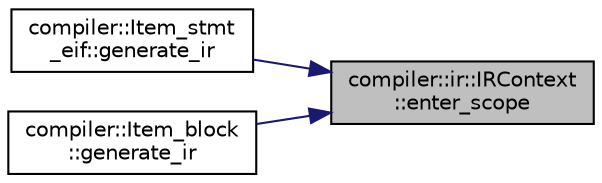 digraph "compiler::ir::IRContext::enter_scope"
{
 // LATEX_PDF_SIZE
  edge [fontname="Helvetica",fontsize="10",labelfontname="Helvetica",labelfontsize="10"];
  node [fontname="Helvetica",fontsize="10",shape=record];
  rankdir="RL";
  Node1 [label="compiler::ir::IRContext\l::enter_scope",height=0.2,width=0.4,color="black", fillcolor="grey75", style="filled", fontcolor="black",tooltip="Called when a new scope is encountered and we should enter a new scope."];
  Node1 -> Node2 [dir="back",color="midnightblue",fontsize="10",style="solid",fontname="Helvetica"];
  Node2 [label="compiler::Item_stmt\l_eif::generate_ir",height=0.2,width=0.4,color="black", fillcolor="white", style="filled",URL="$classcompiler_1_1_item__stmt__eif.html#aca3c7a099d0a9a21bb0334d26cf8945f",tooltip=" "];
  Node1 -> Node3 [dir="back",color="midnightblue",fontsize="10",style="solid",fontname="Helvetica"];
  Node3 [label="compiler::Item_block\l::generate_ir",height=0.2,width=0.4,color="black", fillcolor="white", style="filled",URL="$classcompiler_1_1_item__block.html#a5ce5388a3cd326a7e63ae309c10b694d",tooltip=" "];
}
